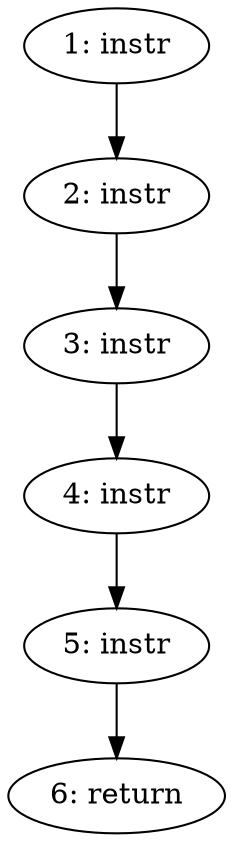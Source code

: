 digraph CFG_sched_getattr {
1 [label="1: instr"]
	1 -> 2
2 [label="2: instr"]
	2 -> 3
3 [label="3: instr"]
	3 -> 4
4 [label="4: instr"]
	4 -> 5
5 [label="5: instr"]
	5 -> 6
6 [label="6: return"]
	
}
